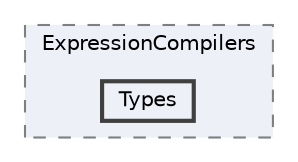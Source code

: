 digraph "src/BadScript2/Runtime/VirtualMachine/Compiler/ExpressionCompilers/Types"
{
 // LATEX_PDF_SIZE
  bgcolor="transparent";
  edge [fontname=Helvetica,fontsize=10,labelfontname=Helvetica,labelfontsize=10];
  node [fontname=Helvetica,fontsize=10,shape=box,height=0.2,width=0.4];
  compound=true
  subgraph clusterdir_1df7dc24e40b8f4da5a00a5aa7eeb0fb {
    graph [ bgcolor="#edf0f7", pencolor="grey50", label="ExpressionCompilers", fontname=Helvetica,fontsize=10 style="filled,dashed", URL="dir_1df7dc24e40b8f4da5a00a5aa7eeb0fb.html",tooltip=""]
  dir_401c29db6e8d59fb3f4508718761b53d [label="Types", fillcolor="#edf0f7", color="grey25", style="filled,bold", URL="dir_401c29db6e8d59fb3f4508718761b53d.html",tooltip=""];
  }
}
